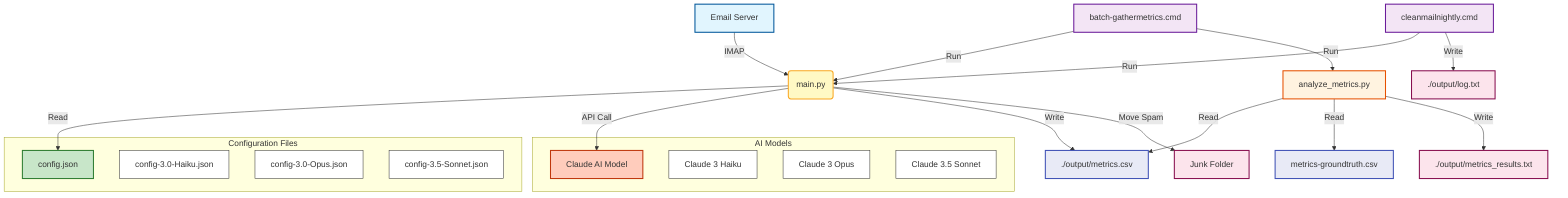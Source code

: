 graph TD
    A[Email Server] -->|IMAP| B(main.py)
    B -->|Read| C[config.json]
    B -->|API Call| D[Claude AI Model]
    B -->|Write| E[./output/metrics.csv]
    B -->|Move Spam| F[Junk Folder]
    
    G[batch-gathermetrics.cmd] -->|Run| B
    G -->|Run| H[analyze_metrics.py]
    
    H -->|Read| E
    H -->|Read| I[metrics-groundtruth.csv]
    H -->|Write| J[./output/metrics_results.txt]
    
    K[cleanmailnightly.cmd] -->|Run| B
    K -->|Write| L[./output/log.txt]
    
    subgraph "Configuration Files"
        C
        M[config-3.0-Haiku.json]
        N[config-3.0-Opus.json]
        O[config-3.5-Sonnet.json]
    end
    
    subgraph "AI Models"
        D
        P[Claude 3 Haiku]
        Q[Claude 3 Opus]
        R[Claude 3.5 Sonnet]
    end
    
    style A fill:#e1f5fe,stroke:#01579b,stroke-width:2px
    style B fill:#fff9c4,stroke:#f9a825,stroke-width:2px
    style C fill:#c8e6c9,stroke:#2e7d32,stroke-width:2px
    style D fill:#ffccbc,stroke:#bf360c,stroke-width:2px
    style E fill:#e8eaf6,stroke:#3f51b5,stroke-width:2px
    style F fill:#fce4ec,stroke:#880e4f,stroke-width:2px
    style G fill:#f3e5f5,stroke:#6a1b9a,stroke-width:2px
    style H fill:#fff3e0,stroke:#e65100,stroke-width:2px
    style I fill:#e8eaf6,stroke:#3f51b5,stroke-width:2px
    style J fill:#fce4ec,stroke:#880e4f,stroke-width:2px
    style K fill:#f3e5f5,stroke:#6a1b9a,stroke-width:2px
    style L fill:#fce4ec,stroke:#880e4f,stroke-width:2px
    
    classDef default fill:#ffffff,stroke:#333,stroke-width:1px;